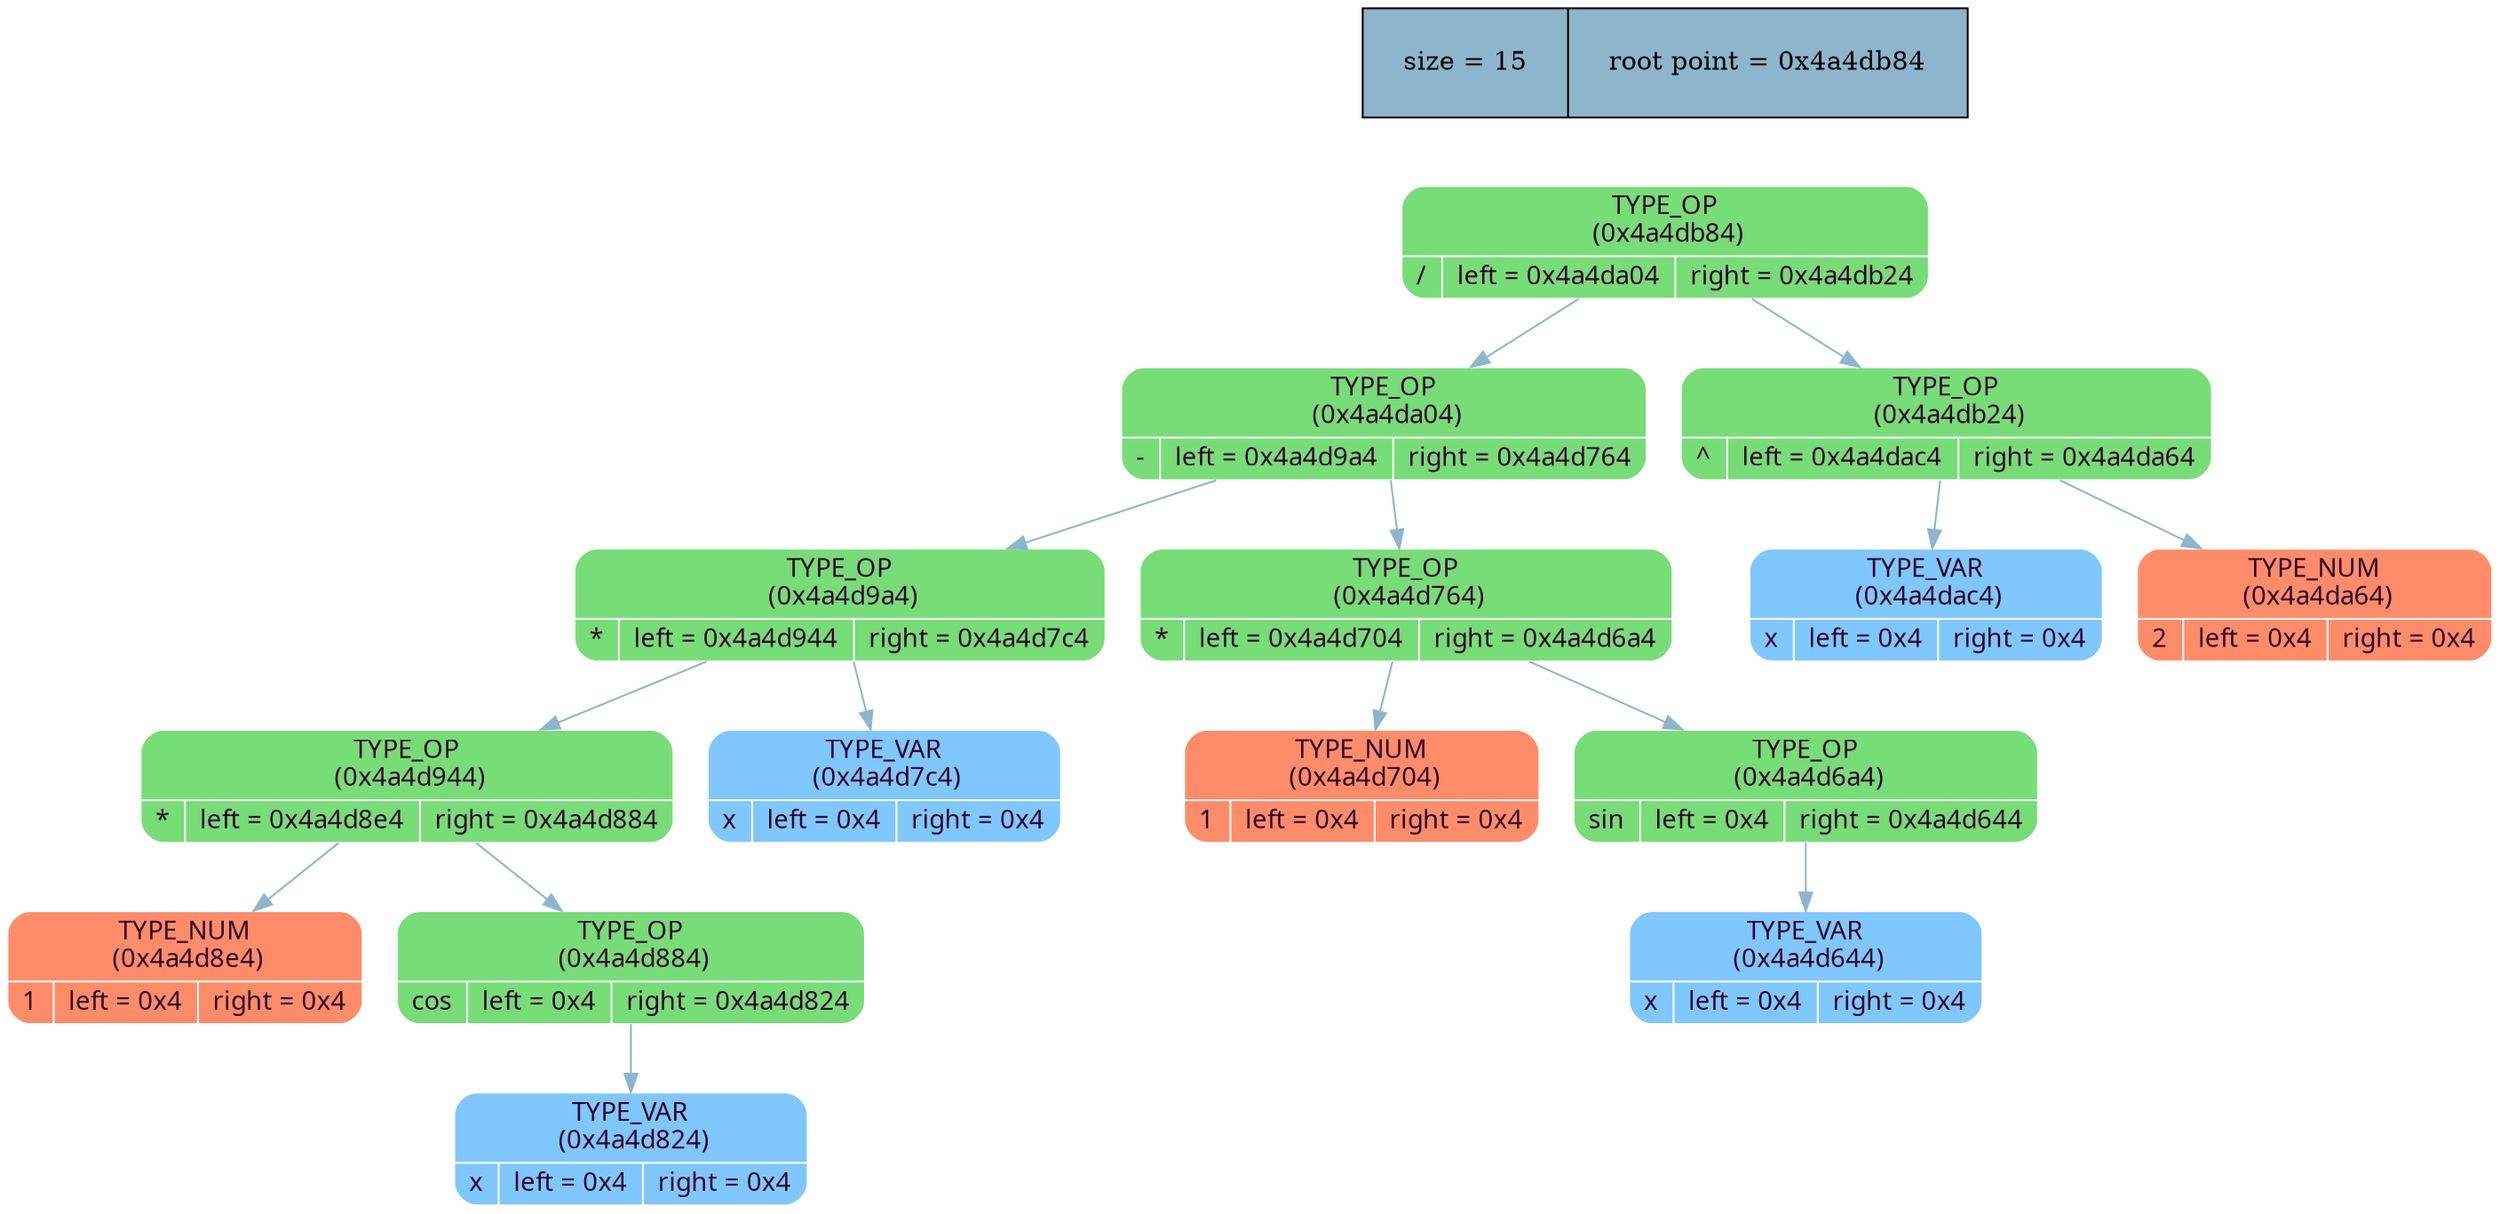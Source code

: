 digraph   
{
rankdir = ""
splines = "true"

node_stat [margin = "0.3*0.3", style = "filled", shape = "record", fillcolor = "#8DB6CD" label = " size = 15 | root point = 0x4a4db84"]
{rank = source; node_stat}

node0x4a4db84 [shape = "Mrecord", fillcolor = "#77DD77", style = "filled", fontcolor = "#31032A", fontname = "Calibri", color = "white", label = "{TYPE_OP\n (0x4a4db84)| {/ |left = 0x4a4da04 |right = 0x4a4db24}}"]
node0x4a4db84 -> node0x4a4da04 [color = "#8DB6CD", style = "", constraint = true, fillcolor = "#8DB6CD",   fontcolor = "", fontname = "Calibri", label = ""];
node0x4a4da04 [shape = "Mrecord", fillcolor = "#77DD77", style = "filled", fontcolor = "#31032A", fontname = "Calibri", color = "white", label = "{TYPE_OP\n (0x4a4da04)| {- |left = 0x4a4d9a4 |right = 0x4a4d764}}"]
node0x4a4da04 -> node0x4a4d9a4 [color = "#8DB6CD", style = "", constraint = true, fillcolor = "#8DB6CD",   fontcolor = "", fontname = "Calibri", label = ""];
node0x4a4d9a4 [shape = "Mrecord", fillcolor = "#77DD77", style = "filled", fontcolor = "#31032A", fontname = "Calibri", color = "white", label = "{TYPE_OP\n (0x4a4d9a4)| {* |left = 0x4a4d944 |right = 0x4a4d7c4}}"]
node0x4a4d9a4 -> node0x4a4d944 [color = "#8DB6CD", style = "", constraint = true, fillcolor = "#8DB6CD",   fontcolor = "", fontname = "Calibri", label = ""];
node0x4a4d944 [shape = "Mrecord", fillcolor = "#77DD77", style = "filled", fontcolor = "#31032A", fontname = "Calibri", color = "white", label = "{TYPE_OP\n (0x4a4d944)| {* |left = 0x4a4d8e4 |right = 0x4a4d884}}"]
node0x4a4d944 -> node0x4a4d8e4 [color = "#8DB6CD", style = "", constraint = true, fillcolor = "#8DB6CD",   fontcolor = "", fontname = "Calibri", label = ""];
node0x4a4d8e4 [shape = "Mrecord", fillcolor = "#FF8C69", style = "filled", fontcolor = "#31032A", fontname = "Calibri", color = "white", label = "{TYPE_NUM\n (0x4a4d8e4)| {1 |left = 0x4 |right = 0x4}}"]
node0x4a4d944 -> node0x4a4d884 [color = "#8DB6CD", style = "", constraint = true, fillcolor = "#8DB6CD",   fontcolor = "", fontname = "Calibri", label = ""];
node0x4a4d884 [shape = "Mrecord", fillcolor = "#77DD77", style = "filled", fontcolor = "#31032A", fontname = "Calibri", color = "white", label = "{TYPE_OP\n (0x4a4d884)| {cos |left = 0x4 |right = 0x4a4d824}}"]
node0x4a4d884 -> node0x4a4d824 [color = "#8DB6CD", style = "", constraint = true, fillcolor = "#8DB6CD",   fontcolor = "", fontname = "Calibri", label = ""];
node0x4a4d824 [shape = "Mrecord", fillcolor = "#7FC7FF", style = "filled", fontcolor = "#31032A", fontname = "Calibri", color = "white", label = "{TYPE_VAR\n (0x4a4d824)| {x |left = 0x4 |right = 0x4}}"]
node0x4a4d9a4 -> node0x4a4d7c4 [color = "#8DB6CD", style = "", constraint = true, fillcolor = "#8DB6CD",   fontcolor = "", fontname = "Calibri", label = ""];
node0x4a4d7c4 [shape = "Mrecord", fillcolor = "#7FC7FF", style = "filled", fontcolor = "#31032A", fontname = "Calibri", color = "white", label = "{TYPE_VAR\n (0x4a4d7c4)| {x |left = 0x4 |right = 0x4}}"]
node0x4a4da04 -> node0x4a4d764 [color = "#8DB6CD", style = "", constraint = true, fillcolor = "#8DB6CD",   fontcolor = "", fontname = "Calibri", label = ""];
node0x4a4d764 [shape = "Mrecord", fillcolor = "#77DD77", style = "filled", fontcolor = "#31032A", fontname = "Calibri", color = "white", label = "{TYPE_OP\n (0x4a4d764)| {* |left = 0x4a4d704 |right = 0x4a4d6a4}}"]
node0x4a4d764 -> node0x4a4d704 [color = "#8DB6CD", style = "", constraint = true, fillcolor = "#8DB6CD",   fontcolor = "", fontname = "Calibri", label = ""];
node0x4a4d704 [shape = "Mrecord", fillcolor = "#FF8C69", style = "filled", fontcolor = "#31032A", fontname = "Calibri", color = "white", label = "{TYPE_NUM\n (0x4a4d704)| {1 |left = 0x4 |right = 0x4}}"]
node0x4a4d764 -> node0x4a4d6a4 [color = "#8DB6CD", style = "", constraint = true, fillcolor = "#8DB6CD",   fontcolor = "", fontname = "Calibri", label = ""];
node0x4a4d6a4 [shape = "Mrecord", fillcolor = "#77DD77", style = "filled", fontcolor = "#31032A", fontname = "Calibri", color = "white", label = "{TYPE_OP\n (0x4a4d6a4)| {sin |left = 0x4 |right = 0x4a4d644}}"]
node0x4a4d6a4 -> node0x4a4d644 [color = "#8DB6CD", style = "", constraint = true, fillcolor = "#8DB6CD",   fontcolor = "", fontname = "Calibri", label = ""];
node0x4a4d644 [shape = "Mrecord", fillcolor = "#7FC7FF", style = "filled", fontcolor = "#31032A", fontname = "Calibri", color = "white", label = "{TYPE_VAR\n (0x4a4d644)| {x |left = 0x4 |right = 0x4}}"]
node0x4a4db84 -> node0x4a4db24 [color = "#8DB6CD", style = "", constraint = true, fillcolor = "#8DB6CD",   fontcolor = "", fontname = "Calibri", label = ""];
node0x4a4db24 [shape = "Mrecord", fillcolor = "#77DD77", style = "filled", fontcolor = "#31032A", fontname = "Calibri", color = "white", label = "{TYPE_OP\n (0x4a4db24)| {^ |left = 0x4a4dac4 |right = 0x4a4da64}}"]
node0x4a4db24 -> node0x4a4dac4 [color = "#8DB6CD", style = "", constraint = true, fillcolor = "#8DB6CD",   fontcolor = "", fontname = "Calibri", label = ""];
node0x4a4dac4 [shape = "Mrecord", fillcolor = "#7FC7FF", style = "filled", fontcolor = "#31032A", fontname = "Calibri", color = "white", label = "{TYPE_VAR\n (0x4a4dac4)| {x |left = 0x4 |right = 0x4}}"]
node0x4a4db24 -> node0x4a4da64 [color = "#8DB6CD", style = "", constraint = true, fillcolor = "#8DB6CD",   fontcolor = "", fontname = "Calibri", label = ""];
node0x4a4da64 [shape = "Mrecord", fillcolor = "#FF8C69", style = "filled", fontcolor = "#31032A", fontname = "Calibri", color = "white", label = "{TYPE_NUM\n (0x4a4da64)| {2 |left = 0x4 |right = 0x4}}"]
}
